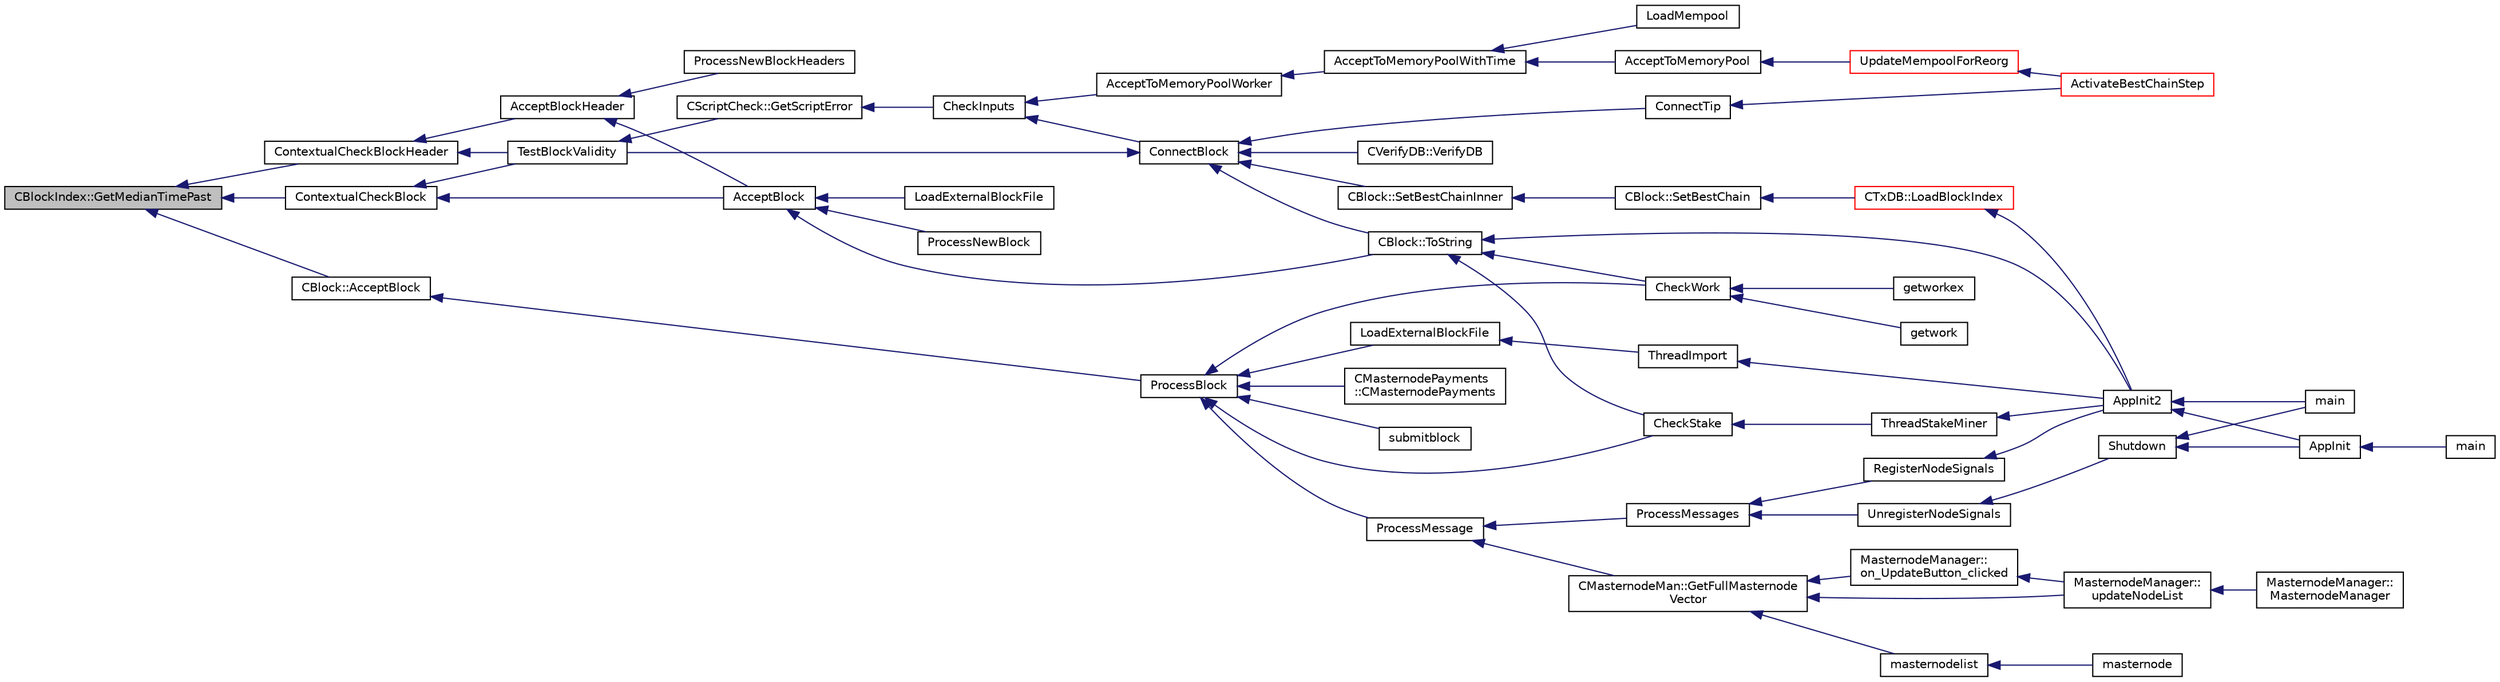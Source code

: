 digraph "CBlockIndex::GetMedianTimePast"
{
  edge [fontname="Helvetica",fontsize="10",labelfontname="Helvetica",labelfontsize="10"];
  node [fontname="Helvetica",fontsize="10",shape=record];
  rankdir="LR";
  Node373 [label="CBlockIndex::GetMedianTimePast",height=0.2,width=0.4,color="black", fillcolor="grey75", style="filled", fontcolor="black"];
  Node373 -> Node374 [dir="back",color="midnightblue",fontsize="10",style="solid",fontname="Helvetica"];
  Node374 [label="CBlock::AcceptBlock",height=0.2,width=0.4,color="black", fillcolor="white", style="filled",URL="$d3/d51/class_c_block.html#a3f990a713116bd15c1f221c88b012ccf"];
  Node374 -> Node375 [dir="back",color="midnightblue",fontsize="10",style="solid",fontname="Helvetica"];
  Node375 [label="ProcessBlock",height=0.2,width=0.4,color="black", fillcolor="white", style="filled",URL="$d4/dbf/main_8h.html#a7c8a7be3439bb5e1e40548a332a3cf29"];
  Node375 -> Node376 [dir="back",color="midnightblue",fontsize="10",style="solid",fontname="Helvetica"];
  Node376 [label="LoadExternalBlockFile",height=0.2,width=0.4,color="black", fillcolor="white", style="filled",URL="$df/d0a/main_8cpp.html#afbdbbb5a1b376748e5460cbcf644a9af"];
  Node376 -> Node377 [dir="back",color="midnightblue",fontsize="10",style="solid",fontname="Helvetica"];
  Node377 [label="ThreadImport",height=0.2,width=0.4,color="black", fillcolor="white", style="filled",URL="$d4/dbf/main_8h.html#a0189c34248cd89bbbe20d4d6045bd7c9"];
  Node377 -> Node378 [dir="back",color="midnightblue",fontsize="10",style="solid",fontname="Helvetica"];
  Node378 [label="AppInit2",height=0.2,width=0.4,color="black", fillcolor="white", style="filled",URL="$d8/dc0/init_8h.html#a1a4c1bfbf6ba1db77e988b89b9cadfd3",tooltip="Initialize ion. "];
  Node378 -> Node379 [dir="back",color="midnightblue",fontsize="10",style="solid",fontname="Helvetica"];
  Node379 [label="AppInit",height=0.2,width=0.4,color="black", fillcolor="white", style="filled",URL="$d4/d35/iond_8cpp.html#ac59316b767e6984e1285f0531275286b"];
  Node379 -> Node380 [dir="back",color="midnightblue",fontsize="10",style="solid",fontname="Helvetica"];
  Node380 [label="main",height=0.2,width=0.4,color="black", fillcolor="white", style="filled",URL="$d4/d35/iond_8cpp.html#a0ddf1224851353fc92bfbff6f499fa97"];
  Node378 -> Node381 [dir="back",color="midnightblue",fontsize="10",style="solid",fontname="Helvetica"];
  Node381 [label="main",height=0.2,width=0.4,color="black", fillcolor="white", style="filled",URL="$d5/d2d/ion_8cpp.html#a0ddf1224851353fc92bfbff6f499fa97"];
  Node375 -> Node382 [dir="back",color="midnightblue",fontsize="10",style="solid",fontname="Helvetica"];
  Node382 [label="ProcessMessage",height=0.2,width=0.4,color="black", fillcolor="white", style="filled",URL="$df/d0a/main_8cpp.html#a8ba92b1a4bce3c835e887a9073d17d8e"];
  Node382 -> Node383 [dir="back",color="midnightblue",fontsize="10",style="solid",fontname="Helvetica"];
  Node383 [label="ProcessMessages",height=0.2,width=0.4,color="black", fillcolor="white", style="filled",URL="$d4/dbf/main_8h.html#a196f9318f02448b85b28d612698934fd"];
  Node383 -> Node384 [dir="back",color="midnightblue",fontsize="10",style="solid",fontname="Helvetica"];
  Node384 [label="RegisterNodeSignals",height=0.2,width=0.4,color="black", fillcolor="white", style="filled",URL="$d4/dbf/main_8h.html#ab02615ff65f91d69f8d786ec900baa8a",tooltip="Register with a network node to receive its signals. "];
  Node384 -> Node378 [dir="back",color="midnightblue",fontsize="10",style="solid",fontname="Helvetica"];
  Node383 -> Node385 [dir="back",color="midnightblue",fontsize="10",style="solid",fontname="Helvetica"];
  Node385 [label="UnregisterNodeSignals",height=0.2,width=0.4,color="black", fillcolor="white", style="filled",URL="$d4/dbf/main_8h.html#a3ef0cc6e9d9d6435ee2a5569244d6ebd",tooltip="Unregister a network node. "];
  Node385 -> Node386 [dir="back",color="midnightblue",fontsize="10",style="solid",fontname="Helvetica"];
  Node386 [label="Shutdown",height=0.2,width=0.4,color="black", fillcolor="white", style="filled",URL="$d8/dc0/init_8h.html#ac5f038c2b480cf9ef5e19e3eba8dbaf9"];
  Node386 -> Node379 [dir="back",color="midnightblue",fontsize="10",style="solid",fontname="Helvetica"];
  Node386 -> Node381 [dir="back",color="midnightblue",fontsize="10",style="solid",fontname="Helvetica"];
  Node382 -> Node387 [dir="back",color="midnightblue",fontsize="10",style="solid",fontname="Helvetica"];
  Node387 [label="CMasternodeMan::GetFullMasternode\lVector",height=0.2,width=0.4,color="black", fillcolor="white", style="filled",URL="$dc/d6b/class_c_masternode_man.html#ab39e213a7601e1bef2eba1d5d63206f5"];
  Node387 -> Node388 [dir="back",color="midnightblue",fontsize="10",style="solid",fontname="Helvetica"];
  Node388 [label="MasternodeManager::\lupdateNodeList",height=0.2,width=0.4,color="black", fillcolor="white", style="filled",URL="$d9/d70/class_masternode_manager.html#a5485a8bd6ccf673027165cc1207dfae9"];
  Node388 -> Node389 [dir="back",color="midnightblue",fontsize="10",style="solid",fontname="Helvetica"];
  Node389 [label="MasternodeManager::\lMasternodeManager",height=0.2,width=0.4,color="black", fillcolor="white", style="filled",URL="$d9/d70/class_masternode_manager.html#ad18cb99065e056e6b791e2356de826bf"];
  Node387 -> Node390 [dir="back",color="midnightblue",fontsize="10",style="solid",fontname="Helvetica"];
  Node390 [label="MasternodeManager::\lon_UpdateButton_clicked",height=0.2,width=0.4,color="black", fillcolor="white", style="filled",URL="$d9/d70/class_masternode_manager.html#ae8d07b4d869e3eb09fe1be445eff0430"];
  Node390 -> Node388 [dir="back",color="midnightblue",fontsize="10",style="solid",fontname="Helvetica"];
  Node387 -> Node391 [dir="back",color="midnightblue",fontsize="10",style="solid",fontname="Helvetica"];
  Node391 [label="masternodelist",height=0.2,width=0.4,color="black", fillcolor="white", style="filled",URL="$d5/d6b/rpcstashedsend_8cpp.html#a3a7ed7e37f21eb2912afc6e776f7236c"];
  Node391 -> Node392 [dir="back",color="midnightblue",fontsize="10",style="solid",fontname="Helvetica"];
  Node392 [label="masternode",height=0.2,width=0.4,color="black", fillcolor="white", style="filled",URL="$d5/d6b/rpcstashedsend_8cpp.html#a30609e443aeb47c29ed0878d16b1b5e1"];
  Node375 -> Node393 [dir="back",color="midnightblue",fontsize="10",style="solid",fontname="Helvetica"];
  Node393 [label="CMasternodePayments\l::CMasternodePayments",height=0.2,width=0.4,color="black", fillcolor="white", style="filled",URL="$dc/d9a/class_c_masternode_payments.html#a4b9454f265a927528c881716e7649973"];
  Node375 -> Node394 [dir="back",color="midnightblue",fontsize="10",style="solid",fontname="Helvetica"];
  Node394 [label="CheckWork",height=0.2,width=0.4,color="black", fillcolor="white", style="filled",URL="$de/d13/miner_8h.html#aadd8a05aa6d8fae1c0f4daa5e971a12a",tooltip="Check mined proof-of-work block. "];
  Node394 -> Node395 [dir="back",color="midnightblue",fontsize="10",style="solid",fontname="Helvetica"];
  Node395 [label="getworkex",height=0.2,width=0.4,color="black", fillcolor="white", style="filled",URL="$d4/ddd/rpcmining_8cpp.html#aa40f86dc468a3f2ef4a3bba99e20a069"];
  Node394 -> Node396 [dir="back",color="midnightblue",fontsize="10",style="solid",fontname="Helvetica"];
  Node396 [label="getwork",height=0.2,width=0.4,color="black", fillcolor="white", style="filled",URL="$d4/ddd/rpcmining_8cpp.html#a356be62c93d38267a7da9e1cb644d547"];
  Node375 -> Node397 [dir="back",color="midnightblue",fontsize="10",style="solid",fontname="Helvetica"];
  Node397 [label="CheckStake",height=0.2,width=0.4,color="black", fillcolor="white", style="filled",URL="$de/d13/miner_8h.html#a68be4bcfa03b86095641eac5ca996fed",tooltip="Check mined proof-of-stake block. "];
  Node397 -> Node398 [dir="back",color="midnightblue",fontsize="10",style="solid",fontname="Helvetica"];
  Node398 [label="ThreadStakeMiner",height=0.2,width=0.4,color="black", fillcolor="white", style="filled",URL="$d6/de3/miner_8cpp.html#a31faece5ef0e403969b3d3debd79b352"];
  Node398 -> Node378 [dir="back",color="midnightblue",fontsize="10",style="solid",fontname="Helvetica"];
  Node375 -> Node399 [dir="back",color="midnightblue",fontsize="10",style="solid",fontname="Helvetica"];
  Node399 [label="submitblock",height=0.2,width=0.4,color="black", fillcolor="white", style="filled",URL="$d4/ddd/rpcmining_8cpp.html#a6fc1aa077add8cb1c74207056616134d"];
  Node373 -> Node400 [dir="back",color="midnightblue",fontsize="10",style="solid",fontname="Helvetica"];
  Node400 [label="ContextualCheckBlockHeader",height=0.2,width=0.4,color="black", fillcolor="white", style="filled",URL="$dd/d7d/validation_8cpp.html#a6e862c7e805f1dc56a75c575ab65c516",tooltip="Context-dependent validity checks. "];
  Node400 -> Node401 [dir="back",color="midnightblue",fontsize="10",style="solid",fontname="Helvetica"];
  Node401 [label="AcceptBlockHeader",height=0.2,width=0.4,color="black", fillcolor="white", style="filled",URL="$dd/d7d/validation_8cpp.html#a44668eed86c30141dcdd2a7d04bff543"];
  Node401 -> Node402 [dir="back",color="midnightblue",fontsize="10",style="solid",fontname="Helvetica"];
  Node402 [label="ProcessNewBlockHeaders",height=0.2,width=0.4,color="black", fillcolor="white", style="filled",URL="$db/d38/validation_8h.html#a477cb57169aa4238b9b5a4bb4d9e33a9",tooltip="Process incoming block headers. "];
  Node401 -> Node403 [dir="back",color="midnightblue",fontsize="10",style="solid",fontname="Helvetica"];
  Node403 [label="AcceptBlock",height=0.2,width=0.4,color="black", fillcolor="white", style="filled",URL="$dd/d7d/validation_8cpp.html#aaa7054d6767ac72da76062adba62e296",tooltip="Store block on disk. "];
  Node403 -> Node404 [dir="back",color="midnightblue",fontsize="10",style="solid",fontname="Helvetica"];
  Node404 [label="CBlock::ToString",height=0.2,width=0.4,color="black", fillcolor="white", style="filled",URL="$d3/d51/class_c_block.html#a0e8a98f10831c00ae76b3a831c4804e5"];
  Node404 -> Node378 [dir="back",color="midnightblue",fontsize="10",style="solid",fontname="Helvetica"];
  Node404 -> Node394 [dir="back",color="midnightblue",fontsize="10",style="solid",fontname="Helvetica"];
  Node404 -> Node397 [dir="back",color="midnightblue",fontsize="10",style="solid",fontname="Helvetica"];
  Node403 -> Node405 [dir="back",color="midnightblue",fontsize="10",style="solid",fontname="Helvetica"];
  Node405 [label="ProcessNewBlock",height=0.2,width=0.4,color="black", fillcolor="white", style="filled",URL="$db/d38/validation_8h.html#a290fce59049c0951b8eb73f0129bf6f0",tooltip="Process an incoming block. "];
  Node403 -> Node406 [dir="back",color="midnightblue",fontsize="10",style="solid",fontname="Helvetica"];
  Node406 [label="LoadExternalBlockFile",height=0.2,width=0.4,color="black", fillcolor="white", style="filled",URL="$db/d38/validation_8h.html#a2233339a13d09038cf2e46f4d0144be4",tooltip="Import blocks from an external file. "];
  Node400 -> Node407 [dir="back",color="midnightblue",fontsize="10",style="solid",fontname="Helvetica"];
  Node407 [label="TestBlockValidity",height=0.2,width=0.4,color="black", fillcolor="white", style="filled",URL="$db/d38/validation_8h.html#a12c39e969c9077605ae8a91730fb78d3",tooltip="Check a block is completely valid from start to finish (only works on top of our current best block..."];
  Node407 -> Node408 [dir="back",color="midnightblue",fontsize="10",style="solid",fontname="Helvetica"];
  Node408 [label="CScriptCheck::GetScriptError",height=0.2,width=0.4,color="black", fillcolor="white", style="filled",URL="$df/d12/class_c_script_check.html#a1340496c37e521c253606b5957173afd"];
  Node408 -> Node409 [dir="back",color="midnightblue",fontsize="10",style="solid",fontname="Helvetica"];
  Node409 [label="CheckInputs",height=0.2,width=0.4,color="black", fillcolor="white", style="filled",URL="$dd/d7d/validation_8cpp.html#a48897c72856156ef5606fc27fe1954f3",tooltip="Check whether all inputs of this transaction are valid (no double spends, scripts & sigs..."];
  Node409 -> Node410 [dir="back",color="midnightblue",fontsize="10",style="solid",fontname="Helvetica"];
  Node410 [label="AcceptToMemoryPoolWorker",height=0.2,width=0.4,color="black", fillcolor="white", style="filled",URL="$dd/d7d/validation_8cpp.html#a274b0623037c72315662a07ecf760176"];
  Node410 -> Node411 [dir="back",color="midnightblue",fontsize="10",style="solid",fontname="Helvetica"];
  Node411 [label="AcceptToMemoryPoolWithTime",height=0.2,width=0.4,color="black", fillcolor="white", style="filled",URL="$dd/d7d/validation_8cpp.html#a7e5d2eb678cdda338b2dc803a2d4999f",tooltip="(try to) add transaction to memory pool with a specified acceptance time "];
  Node411 -> Node412 [dir="back",color="midnightblue",fontsize="10",style="solid",fontname="Helvetica"];
  Node412 [label="AcceptToMemoryPool",height=0.2,width=0.4,color="black", fillcolor="white", style="filled",URL="$db/d38/validation_8h.html#a25cdf856fb2107e0e96fd6bf4c0619cb",tooltip="(try to) add transaction to memory pool plTxnReplaced will be appended to with all transactions repla..."];
  Node412 -> Node413 [dir="back",color="midnightblue",fontsize="10",style="solid",fontname="Helvetica"];
  Node413 [label="UpdateMempoolForReorg",height=0.2,width=0.4,color="red", fillcolor="white", style="filled",URL="$dd/d7d/validation_8cpp.html#aaa1204b724d7b62f09ef22df4c6a592d"];
  Node413 -> Node414 [dir="back",color="midnightblue",fontsize="10",style="solid",fontname="Helvetica"];
  Node414 [label="ActivateBestChainStep",height=0.2,width=0.4,color="red", fillcolor="white", style="filled",URL="$dd/d7d/validation_8cpp.html#a4e2b817360d39dc766271f51fc146c96",tooltip="Try to make some progress towards making pindexMostWork the active block. "];
  Node411 -> Node418 [dir="back",color="midnightblue",fontsize="10",style="solid",fontname="Helvetica"];
  Node418 [label="LoadMempool",height=0.2,width=0.4,color="black", fillcolor="white", style="filled",URL="$db/d38/validation_8h.html#adea951730b49ef41e5390df5be8d3f1b",tooltip="Load the mempool from disk. "];
  Node409 -> Node419 [dir="back",color="midnightblue",fontsize="10",style="solid",fontname="Helvetica"];
  Node419 [label="ConnectBlock",height=0.2,width=0.4,color="black", fillcolor="white", style="filled",URL="$dd/d7d/validation_8cpp.html#afafbb35ee38b98e832fcb8b159942055",tooltip="Apply the effects of this block (with given index) on the UTXO set represented by coins..."];
  Node419 -> Node420 [dir="back",color="midnightblue",fontsize="10",style="solid",fontname="Helvetica"];
  Node420 [label="CBlock::SetBestChainInner",height=0.2,width=0.4,color="black", fillcolor="white", style="filled",URL="$d3/d51/class_c_block.html#a82c90ccbecf89a38ff56d8429514e2c2"];
  Node420 -> Node421 [dir="back",color="midnightblue",fontsize="10",style="solid",fontname="Helvetica"];
  Node421 [label="CBlock::SetBestChain",height=0.2,width=0.4,color="black", fillcolor="white", style="filled",URL="$d3/d51/class_c_block.html#a6e308b2d75d1cfc4a75eda36feb60ca1"];
  Node421 -> Node422 [dir="back",color="midnightblue",fontsize="10",style="solid",fontname="Helvetica"];
  Node422 [label="CTxDB::LoadBlockIndex",height=0.2,width=0.4,color="red", fillcolor="white", style="filled",URL="$d9/d8d/class_c_tx_d_b.html#abcb9df0821d996f811f6604b452a26a0"];
  Node422 -> Node378 [dir="back",color="midnightblue",fontsize="10",style="solid",fontname="Helvetica"];
  Node419 -> Node404 [dir="back",color="midnightblue",fontsize="10",style="solid",fontname="Helvetica"];
  Node419 -> Node425 [dir="back",color="midnightblue",fontsize="10",style="solid",fontname="Helvetica"];
  Node425 [label="ConnectTip",height=0.2,width=0.4,color="black", fillcolor="white", style="filled",URL="$dd/d7d/validation_8cpp.html#a6aed3630ddc1f0822daf257250d4799a",tooltip="Connect a new block to chainActive. "];
  Node425 -> Node414 [dir="back",color="midnightblue",fontsize="10",style="solid",fontname="Helvetica"];
  Node419 -> Node407 [dir="back",color="midnightblue",fontsize="10",style="solid",fontname="Helvetica"];
  Node419 -> Node426 [dir="back",color="midnightblue",fontsize="10",style="solid",fontname="Helvetica"];
  Node426 [label="CVerifyDB::VerifyDB",height=0.2,width=0.4,color="black", fillcolor="white", style="filled",URL="$d7/da0/class_c_verify_d_b.html#af12e07230f20d23cf01d417d0e785c49"];
  Node373 -> Node427 [dir="back",color="midnightblue",fontsize="10",style="solid",fontname="Helvetica"];
  Node427 [label="ContextualCheckBlock",height=0.2,width=0.4,color="black", fillcolor="white", style="filled",URL="$dd/d7d/validation_8cpp.html#a3738f9e2128f53dff80e660afa21de3e"];
  Node427 -> Node403 [dir="back",color="midnightblue",fontsize="10",style="solid",fontname="Helvetica"];
  Node427 -> Node407 [dir="back",color="midnightblue",fontsize="10",style="solid",fontname="Helvetica"];
}
